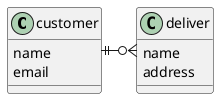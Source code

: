 @startuml

class customer {
  name
  email
}

class deliver {
  name
  address
}

customer ||-ri-o{ deliver

@enduml
